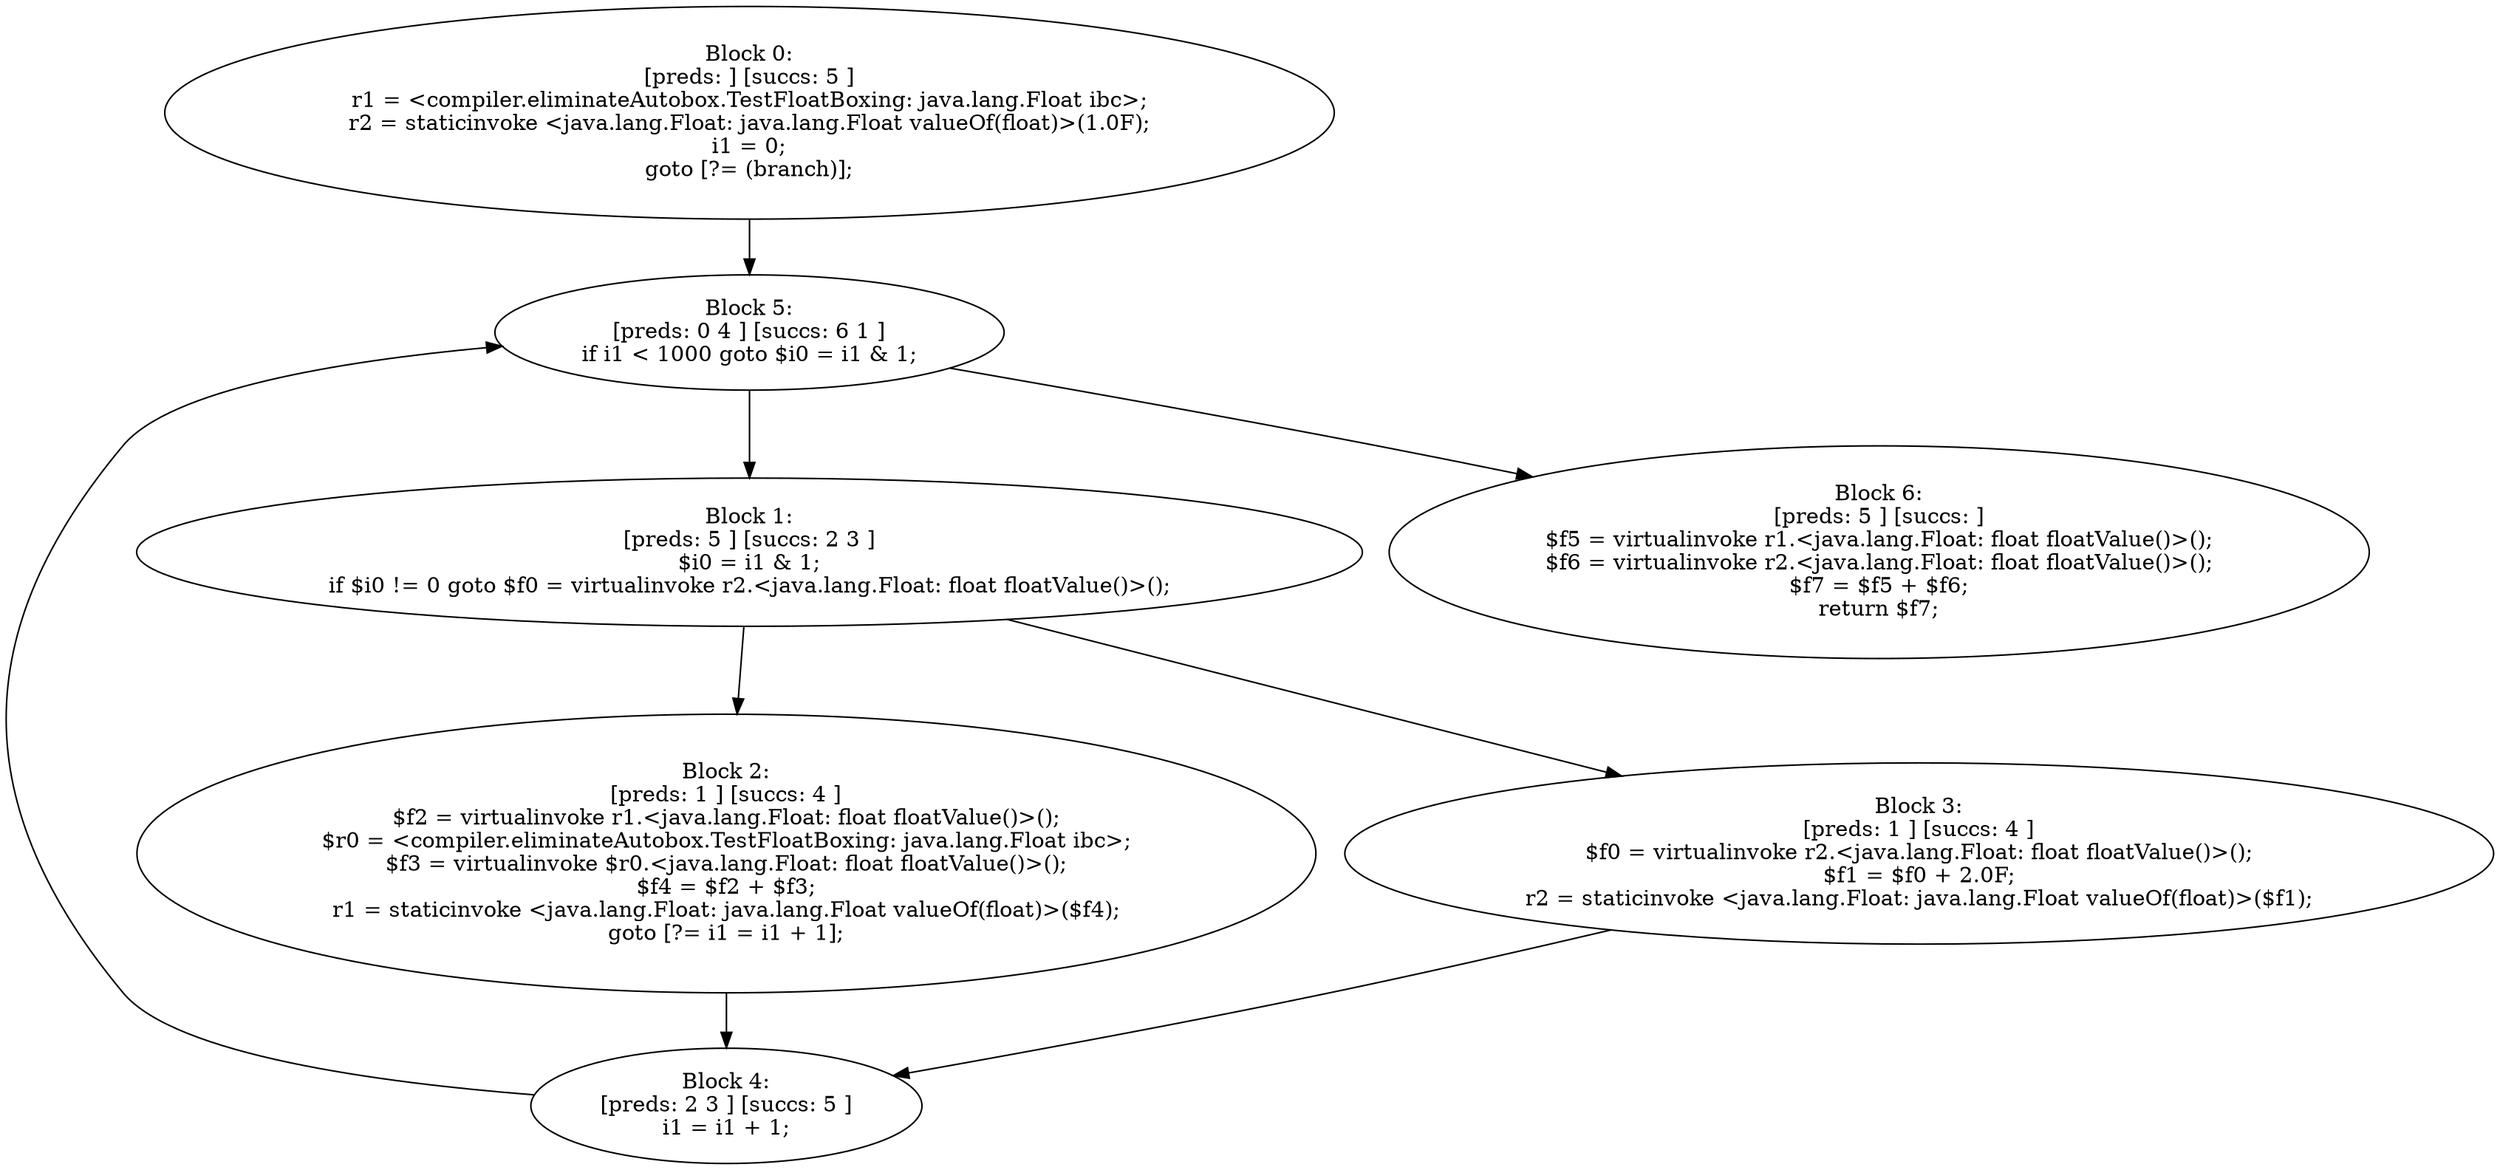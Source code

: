 digraph "unitGraph" {
    "Block 0:
[preds: ] [succs: 5 ]
r1 = <compiler.eliminateAutobox.TestFloatBoxing: java.lang.Float ibc>;
r2 = staticinvoke <java.lang.Float: java.lang.Float valueOf(float)>(1.0F);
i1 = 0;
goto [?= (branch)];
"
    "Block 1:
[preds: 5 ] [succs: 2 3 ]
$i0 = i1 & 1;
if $i0 != 0 goto $f0 = virtualinvoke r2.<java.lang.Float: float floatValue()>();
"
    "Block 2:
[preds: 1 ] [succs: 4 ]
$f2 = virtualinvoke r1.<java.lang.Float: float floatValue()>();
$r0 = <compiler.eliminateAutobox.TestFloatBoxing: java.lang.Float ibc>;
$f3 = virtualinvoke $r0.<java.lang.Float: float floatValue()>();
$f4 = $f2 + $f3;
r1 = staticinvoke <java.lang.Float: java.lang.Float valueOf(float)>($f4);
goto [?= i1 = i1 + 1];
"
    "Block 3:
[preds: 1 ] [succs: 4 ]
$f0 = virtualinvoke r2.<java.lang.Float: float floatValue()>();
$f1 = $f0 + 2.0F;
r2 = staticinvoke <java.lang.Float: java.lang.Float valueOf(float)>($f1);
"
    "Block 4:
[preds: 2 3 ] [succs: 5 ]
i1 = i1 + 1;
"
    "Block 5:
[preds: 0 4 ] [succs: 6 1 ]
if i1 < 1000 goto $i0 = i1 & 1;
"
    "Block 6:
[preds: 5 ] [succs: ]
$f5 = virtualinvoke r1.<java.lang.Float: float floatValue()>();
$f6 = virtualinvoke r2.<java.lang.Float: float floatValue()>();
$f7 = $f5 + $f6;
return $f7;
"
    "Block 0:
[preds: ] [succs: 5 ]
r1 = <compiler.eliminateAutobox.TestFloatBoxing: java.lang.Float ibc>;
r2 = staticinvoke <java.lang.Float: java.lang.Float valueOf(float)>(1.0F);
i1 = 0;
goto [?= (branch)];
"->"Block 5:
[preds: 0 4 ] [succs: 6 1 ]
if i1 < 1000 goto $i0 = i1 & 1;
";
    "Block 1:
[preds: 5 ] [succs: 2 3 ]
$i0 = i1 & 1;
if $i0 != 0 goto $f0 = virtualinvoke r2.<java.lang.Float: float floatValue()>();
"->"Block 2:
[preds: 1 ] [succs: 4 ]
$f2 = virtualinvoke r1.<java.lang.Float: float floatValue()>();
$r0 = <compiler.eliminateAutobox.TestFloatBoxing: java.lang.Float ibc>;
$f3 = virtualinvoke $r0.<java.lang.Float: float floatValue()>();
$f4 = $f2 + $f3;
r1 = staticinvoke <java.lang.Float: java.lang.Float valueOf(float)>($f4);
goto [?= i1 = i1 + 1];
";
    "Block 1:
[preds: 5 ] [succs: 2 3 ]
$i0 = i1 & 1;
if $i0 != 0 goto $f0 = virtualinvoke r2.<java.lang.Float: float floatValue()>();
"->"Block 3:
[preds: 1 ] [succs: 4 ]
$f0 = virtualinvoke r2.<java.lang.Float: float floatValue()>();
$f1 = $f0 + 2.0F;
r2 = staticinvoke <java.lang.Float: java.lang.Float valueOf(float)>($f1);
";
    "Block 2:
[preds: 1 ] [succs: 4 ]
$f2 = virtualinvoke r1.<java.lang.Float: float floatValue()>();
$r0 = <compiler.eliminateAutobox.TestFloatBoxing: java.lang.Float ibc>;
$f3 = virtualinvoke $r0.<java.lang.Float: float floatValue()>();
$f4 = $f2 + $f3;
r1 = staticinvoke <java.lang.Float: java.lang.Float valueOf(float)>($f4);
goto [?= i1 = i1 + 1];
"->"Block 4:
[preds: 2 3 ] [succs: 5 ]
i1 = i1 + 1;
";
    "Block 3:
[preds: 1 ] [succs: 4 ]
$f0 = virtualinvoke r2.<java.lang.Float: float floatValue()>();
$f1 = $f0 + 2.0F;
r2 = staticinvoke <java.lang.Float: java.lang.Float valueOf(float)>($f1);
"->"Block 4:
[preds: 2 3 ] [succs: 5 ]
i1 = i1 + 1;
";
    "Block 4:
[preds: 2 3 ] [succs: 5 ]
i1 = i1 + 1;
"->"Block 5:
[preds: 0 4 ] [succs: 6 1 ]
if i1 < 1000 goto $i0 = i1 & 1;
";
    "Block 5:
[preds: 0 4 ] [succs: 6 1 ]
if i1 < 1000 goto $i0 = i1 & 1;
"->"Block 6:
[preds: 5 ] [succs: ]
$f5 = virtualinvoke r1.<java.lang.Float: float floatValue()>();
$f6 = virtualinvoke r2.<java.lang.Float: float floatValue()>();
$f7 = $f5 + $f6;
return $f7;
";
    "Block 5:
[preds: 0 4 ] [succs: 6 1 ]
if i1 < 1000 goto $i0 = i1 & 1;
"->"Block 1:
[preds: 5 ] [succs: 2 3 ]
$i0 = i1 & 1;
if $i0 != 0 goto $f0 = virtualinvoke r2.<java.lang.Float: float floatValue()>();
";
}
